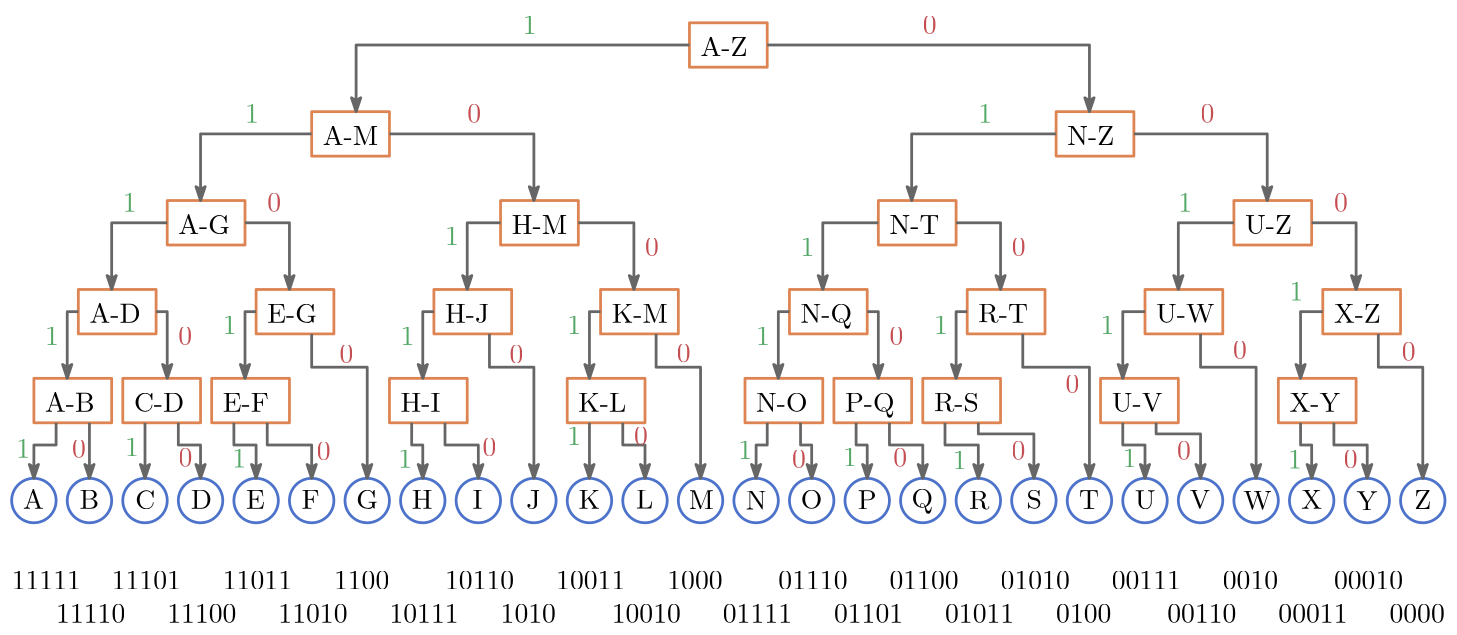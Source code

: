 <?xml version="1.0"?>
<!DOCTYPE ipe SYSTEM "ipe.dtd">
<ipe version="70218" creator="Ipe 7.2.24">
<info created="D:20210507163848" modified="D:20230901151204"/>
<ipestyle name="basic">
<symbol name="arrow/arc(spx)">
<path stroke="sym-stroke" fill="sym-stroke" pen="sym-pen">
0 0 m
-1 0.333 l
-1 -0.333 l
h
</path>
</symbol>
<symbol name="arrow/farc(spx)">
<path stroke="sym-stroke" fill="white" pen="sym-pen">
0 0 m
-1 0.333 l
-1 -0.333 l
h
</path>
</symbol>
<symbol name="arrow/ptarc(spx)">
<path stroke="sym-stroke" fill="sym-stroke" pen="sym-pen">
0 0 m
-1 0.333 l
-0.8 0 l
-1 -0.333 l
h
</path>
</symbol>
<symbol name="arrow/fptarc(spx)">
<path stroke="sym-stroke" fill="white" pen="sym-pen">
0 0 m
-1 0.333 l
-0.8 0 l
-1 -0.333 l
h
</path>
</symbol>
<symbol name="mark/circle(sx)" transformations="translations">
<path fill="sym-stroke">
0.6 0 0 0.6 0 0 e
0.4 0 0 0.4 0 0 e
</path>
</symbol>
<symbol name="mark/disk(sx)" transformations="translations">
<path fill="sym-stroke">
0.6 0 0 0.6 0 0 e
</path>
</symbol>
<symbol name="mark/fdisk(sfx)" transformations="translations">
<group>
<path fill="sym-fill">
0.5 0 0 0.5 0 0 e
</path>
<path fill="sym-stroke" fillrule="eofill">
0.6 0 0 0.6 0 0 e
0.4 0 0 0.4 0 0 e
</path>
</group>
</symbol>
<symbol name="mark/box(sx)" transformations="translations">
<path fill="sym-stroke" fillrule="eofill">
-0.6 -0.6 m
0.6 -0.6 l
0.6 0.6 l
-0.6 0.6 l
h
-0.4 -0.4 m
0.4 -0.4 l
0.4 0.4 l
-0.4 0.4 l
h
</path>
</symbol>
<symbol name="mark/square(sx)" transformations="translations">
<path fill="sym-stroke">
-0.6 -0.6 m
0.6 -0.6 l
0.6 0.6 l
-0.6 0.6 l
h
</path>
</symbol>
<symbol name="mark/fsquare(sfx)" transformations="translations">
<group>
<path fill="sym-fill">
-0.5 -0.5 m
0.5 -0.5 l
0.5 0.5 l
-0.5 0.5 l
h
</path>
<path fill="sym-stroke" fillrule="eofill">
-0.6 -0.6 m
0.6 -0.6 l
0.6 0.6 l
-0.6 0.6 l
h
-0.4 -0.4 m
0.4 -0.4 l
0.4 0.4 l
-0.4 0.4 l
h
</path>
</group>
</symbol>
<symbol name="mark/cross(sx)" transformations="translations">
<group>
<path fill="sym-stroke">
-0.43 -0.57 m
0.57 0.43 l
0.43 0.57 l
-0.57 -0.43 l
h
</path>
<path fill="sym-stroke">
-0.43 0.57 m
0.57 -0.43 l
0.43 -0.57 l
-0.57 0.43 l
h
</path>
</group>
</symbol>
<symbol name="arrow/fnormal(spx)">
<path stroke="sym-stroke" fill="white" pen="sym-pen">
0 0 m
-1 0.333 l
-1 -0.333 l
h
</path>
</symbol>
<symbol name="arrow/pointed(spx)">
<path stroke="sym-stroke" fill="sym-stroke" pen="sym-pen">
0 0 m
-1 0.333 l
-0.8 0 l
-1 -0.333 l
h
</path>
</symbol>
<symbol name="arrow/fpointed(spx)">
<path stroke="sym-stroke" fill="white" pen="sym-pen">
0 0 m
-1 0.333 l
-0.8 0 l
-1 -0.333 l
h
</path>
</symbol>
<symbol name="arrow/linear(spx)">
<path stroke="sym-stroke" pen="sym-pen">
-1 0.333 m
0 0 l
-1 -0.333 l
</path>
</symbol>
<symbol name="arrow/fdouble(spx)">
<path stroke="sym-stroke" fill="white" pen="sym-pen">
0 0 m
-1 0.333 l
-1 -0.333 l
h
-1 0 m
-2 0.333 l
-2 -0.333 l
h
</path>
</symbol>
<symbol name="arrow/double(spx)">
<path stroke="sym-stroke" fill="sym-stroke" pen="sym-pen">
0 0 m
-1 0.333 l
-1 -0.333 l
h
-1 0 m
-2 0.333 l
-2 -0.333 l
h
</path>
</symbol>
<anglesize name="22.5 deg" value="22.5"/>
<anglesize name="30 deg" value="30"/>
<anglesize name="45 deg" value="45"/>
<anglesize name="60 deg" value="60"/>
<anglesize name="90 deg" value="90"/>
<arrowsize name="large" value="10"/>
<arrowsize name="small" value="5"/>
<arrowsize name="tiny" value="3"/>
<color name="blue" value="0 0 1"/>
<color name="brown" value="0.647 0.165 0.165"/>
<color name="darkblue" value="0 0 0.545"/>
<color name="darkcyan" value="0 0.545 0.545"/>
<color name="darkgray" value="0.663"/>
<color name="darkgreen" value="0 0.392 0"/>
<color name="darkmagenta" value="0.545 0 0.545"/>
<color name="darkorange" value="1 0.549 0"/>
<color name="darkred" value="0.545 0 0"/>
<color name="gold" value="1 0.843 0"/>
<color name="gray" value="0.745"/>
<color name="green" value="0 1 0"/>
<color name="lightblue" value="0.678 0.847 0.902"/>
<color name="lightcyan" value="0.878 1 1"/>
<color name="lightgray" value="0.827"/>
<color name="lightgreen" value="0.565 0.933 0.565"/>
<color name="lightyellow" value="1 1 0.878"/>
<color name="navy" value="0 0 0.502"/>
<color name="orange" value="1 0.647 0"/>
<color name="pink" value="1 0.753 0.796"/>
<color name="purple" value="0.627 0.125 0.941"/>
<color name="red" value="1 0 0"/>
<color name="sbblue" value="0.298 0.447 0.79"/>
<color name="sbgreen" value="0.333 0.658 0.407"/>
<color name="sborange" value="0.866 0.517 0.321"/>
<color name="sbpurple" value="0.505 0.447 0.698"/>
<color name="sbred" value="0.768 0.305 0.321"/>
<color name="seagreen" value="0.18 0.545 0.341"/>
<color name="turquoise" value="0.251 0.878 0.816"/>
<color name="verydarkgray" value="0.4"/>
<color name="violet" value="0.933 0.51 0.933"/>
<color name="yellow" value="1 1 0"/>
<dashstyle name="dash dot dotted" value="[4 2 1 2 1 2] 0"/>
<dashstyle name="dash dotted" value="[4 2 1 2] 0"/>
<dashstyle name="dashed" value="[4] 0"/>
<dashstyle name="dotted" value="[1 3] 0"/>
<gridsize name="10 pts (~3.5 mm)" value="10"/>
<gridsize name="14 pts (~5 mm)" value="14"/>
<gridsize name="16 pts (~6 mm)" value="16"/>
<gridsize name="20 pts (~7 mm)" value="20"/>
<gridsize name="28 pts (~10 mm)" value="28"/>
<gridsize name="32 pts (~12 mm)" value="32"/>
<gridsize name="4 pts" value="4"/>
<gridsize name="56 pts (~20 mm)" value="56"/>
<gridsize name="8 pts (~3 mm)" value="8"/>
<opacity name="10%" value="0.1"/>
<opacity name="30%" value="0.3"/>
<opacity name="50%" value="0.5"/>
<opacity name="75%" value="0.75"/>
<pen name="fat" value="1.2"/>
<pen name="heavier" value="0.8"/>
<pen name="ultrafat" value="2"/>
<symbolsize name="large" value="5"/>
<symbolsize name="small" value="2"/>
<symbolsize name="tiny" value="1.1"/>
<textsize name="Huge" value="\Huge"/>
<textsize name="LARGE" value="\LARGE"/>
<textsize name="Large" value="\Large"/>
<textsize name="footnote" value="\footnotesize"/>
<textsize name="huge" value="\huge"/>
<textsize name="large" value="\large"/>
<textsize name="small" value="\small"/>
<textsize name="tiny" value="\tiny"/>
<textstyle name="center" begin="\begin{center}" end="\end{center}"/>
<textstyle name="item" begin="\begin{itemize}\item{}" end="\end{itemize}"/>
<textstyle name="itemize" begin="\begin{itemize}" end="\end{itemize}"/>
<tiling name="falling" angle="-60" step="4" width="1"/>
<tiling name="rising" angle="30" step="4" width="1"/>
</ipestyle>
<page>
<layer name="alpha"/>
<view layers="alpha" active="alpha"/>
<path layer="alpha" fill="white">
0 608 m
0 836 l
524 836 l
524 608 l
h
</path>
<text matrix="1 0 0 1 -56 -36" transformations="translations" pos="172 820" stroke="black" type="label" width="19.925" height="6.808" depth="0" valign="baseline">A-M</text>
<text matrix="1 0 0 1 212 -36" transformations="translations" pos="172 820" stroke="black" type="label" width="16.881" height="6.808" depth="0" valign="baseline">N-Z</text>
<text matrix="1 0 0 1 88 0" transformations="translations" pos="164 816" stroke="black" type="label" width="16.881" height="6.808" depth="0" valign="baseline">A-Z</text>
<text matrix="1 0 0 1 -108 -68" transformations="translations" pos="172 820" stroke="black" type="label" width="18.611" height="6.808" depth="0" valign="baseline">A-G</text>
<text matrix="1 0 0 1 12 -68" transformations="translations" pos="172 820" stroke="black" type="label" width="19.925" height="6.808" depth="0" valign="baseline">H-M</text>
<text matrix="1 0 0 1 148 -68" transformations="translations" pos="172 820" stroke="black" type="label" width="17.988" height="6.808" depth="0" valign="baseline">N-T</text>
<text matrix="1 0 0 1 276 -68" transformations="translations" pos="172 820" stroke="black" type="label" width="16.881" height="6.808" depth="0" valign="baseline">U-Z</text>
<text matrix="1 0 0 1 -140 -100" transformations="translations" pos="172 820" stroke="black" type="label" width="18.403" height="6.808" depth="0" valign="baseline">A-D</text>
<text matrix="1 0 0 1 -76 -100" transformations="translations" pos="172 820" stroke="black" type="label" width="17.919" height="6.808" depth="0" valign="baseline">E-G</text>
<text matrix="1 0 0 1 -156 -132" transformations="translations" pos="172 820" stroke="black" type="label" width="17.85" height="6.808" depth="0" valign="baseline">A-B</text>
<text matrix="1 0 0 1 -124 -132" transformations="translations" pos="172 820" stroke="black" type="label" width="18.126" height="6.808" depth="0" valign="baseline">C-D</text>
<text matrix="1 0 0 1 -92 -132" transformations="translations" pos="172 820" stroke="black" type="label" width="16.604" height="6.808" depth="0" valign="baseline">E-F</text>
<text matrix="1 0 0 1 -43.9639 -166.957" transformations="translations" pos="172 820" stroke="black" type="label" width="7.818" height="6.808" depth="0" valign="baseline">G</text>
<text matrix="1 0 0 1 -12 -100" transformations="translations" pos="172 820" stroke="black" type="label" width="15.913" height="6.808" depth="0" valign="baseline">H-J</text>
<text matrix="1 0 0 1 48 -100" transformations="translations" pos="172 820" stroke="black" type="label" width="20.202" height="6.808" depth="0" valign="baseline">K-M</text>
<text matrix="1 0 0 1 -28 -132" transformations="translations" pos="172 820" stroke="black" type="label" width="14.39" height="6.808" depth="0" valign="baseline">H-I</text>
<text matrix="1 0 0 1 17.2303 -167.026" transformations="translations" pos="172 820" stroke="black" type="label" width="5.12" height="6.808" depth="0" valign="baseline">J</text>
<text matrix="1 0 0 1 36 -132" transformations="translations" pos="172 820" stroke="black" type="label" width="17.296" height="6.808" depth="0" valign="baseline">K-L</text>
<text matrix="1 0 0 1 75.681 -167.168" transformations="translations" pos="172 820" stroke="black" type="label" width="9.132" height="6.808" depth="0" valign="baseline">M</text>
<text matrix="1 0 0 1 116 -100" transformations="translations" pos="172 820" stroke="black" type="label" width="18.542" height="6.815" depth="1.93" valign="baseline">N-Q</text>
<text matrix="1 0 0 1 180 -100" transformations="translations" pos="172 820" stroke="black" type="label" width="17.85" height="6.808" depth="0" valign="baseline">R-T</text>
<text matrix="1 0 0 1 100 -132" transformations="translations" pos="172 820" stroke="black" type="label" width="18.542" height="6.808" depth="0" valign="baseline">N-O</text>
<text matrix="1 0 0 1 132 -132" transformations="translations" pos="172 820" stroke="black" type="label" width="17.85" height="6.815" depth="1.93" valign="baseline">P-Q</text>
<text matrix="1 0 0 1 164 -132" transformations="translations" pos="172 820" stroke="black" type="label" width="16.189" height="6.808" depth="0" valign="baseline">R-S</text>
<text matrix="1 0 0 1 216.236 -167.024" transformations="translations" pos="172 820" stroke="black" type="label" width="7.195" height="6.808" depth="0" valign="baseline">T</text>
<text matrix="1 0 0 1 244 -100" transformations="translations" pos="172 820" stroke="black" type="label" width="21.032" height="6.808" depth="0" valign="baseline">U-W</text>
<text matrix="1 0 0 1 308 -100" transformations="translations" pos="172 820" stroke="black" type="label" width="16.881" height="6.808" depth="0" valign="baseline">X-Z</text>
<text matrix="1 0 0 1 228 -132" transformations="translations" pos="172 820" stroke="black" type="label" width="18.265" height="6.808" depth="0" valign="baseline">U-V</text>
<text matrix="1 0 0 1 275.362 -167.291" transformations="translations" pos="172 820" stroke="black" type="label" width="10.239" height="6.808" depth="0" valign="baseline">W</text>
<text matrix="1 0 0 1 292 -132" transformations="translations" pos="172 820" stroke="black" type="label" width="18.265" height="6.808" depth="0" valign="baseline">X-Y</text>
<text matrix="1 0 0 1 336.904 -167.023" transformations="translations" pos="172 820" stroke="black" type="label" width="6.088" height="6.808" depth="0" valign="baseline">Z</text>
<path stroke="sborange" pen="1">
112 796 m
112 780 l
140 780 l
140 796 l
h
</path>
<path matrix="1 0 0 1 -52 -32" stroke="sborange" pen="1">
112 796 m
112 780 l
140 780 l
140 796 l
h
</path>
<path matrix="1 0 0 1 -84 -64" stroke="sborange" pen="1">
112 796 m
112 780 l
140 780 l
140 796 l
h
</path>
<path matrix="1 0 0 1 -20 -64" stroke="sborange" pen="1">
112 796 m
112 780 l
140 780 l
140 796 l
h
</path>
<path matrix="1 0 0 1 44 -64" stroke="sborange" pen="1">
112 796 m
112 780 l
140 780 l
140 796 l
h
</path>
<path matrix="1 0 0 1 68 -32" stroke="sborange" pen="1">
112 796 m
112 780 l
140 780 l
140 796 l
h
</path>
<path matrix="1 0 0 1 104 -64" stroke="sborange" pen="1">
112 796 m
112 780 l
140 780 l
140 796 l
h
</path>
<path matrix="1 0 0 1 172 -64" stroke="sborange" pen="1">
112 796 m
112 780 l
140 780 l
140 796 l
h
</path>
<path matrix="1 0 0 1 204 -32" stroke="sborange" pen="1">
112 796 m
112 780 l
140 780 l
140 796 l
h
</path>
<path matrix="1 0 0 1 268 0" stroke="sborange" pen="1">
112 796 m
112 780 l
140 780 l
140 796 l
h
</path>
<path matrix="1 0 0 1 332 -32" stroke="sborange" pen="1">
112 796 m
112 780 l
140 780 l
140 796 l
h
</path>
<path matrix="1 0 0 1 364 -64" stroke="sborange" pen="1">
112 796 m
112 780 l
140 780 l
140 796 l
h
</path>
<path matrix="1 0 0 1 300 -64" stroke="sborange" pen="1">
112 796 m
112 780 l
140 780 l
140 796 l
h
</path>
<path matrix="1 0 0 1 236 -64" stroke="sborange" pen="1">
112 796 m
112 780 l
140 780 l
140 796 l
h
</path>
<path matrix="1 0 0 1 156 -96" stroke="sborange" pen="1">
112 796 m
112 780 l
140 780 l
140 796 l
h
</path>
<path matrix="1 0 0 1 188 -96" stroke="sborange" pen="1">
112 796 m
112 780 l
140 780 l
140 796 l
h
</path>
<path matrix="1 0 0 1 220 -96" stroke="sborange" pen="1">
112 796 m
112 780 l
140 780 l
140 796 l
h
</path>
<path matrix="1 0 0 1 284 -96" stroke="sborange" pen="1">
112 796 m
112 780 l
140 780 l
140 796 l
h
</path>
<path matrix="1 0 0 1 348 -96" stroke="sborange" pen="1">
112 796 m
112 780 l
140 780 l
140 796 l
h
</path>
<path matrix="1 0 0 1 92 -96" stroke="sborange" pen="1">
112 796 m
112 780 l
140 780 l
140 796 l
h
</path>
<path matrix="1 0 0 1 28 -96" stroke="sborange" pen="1">
112 796 m
112 780 l
140 780 l
140 796 l
h
</path>
<path matrix="1 0 0 1 -36 -96" stroke="sborange" pen="1">
112 796 m
112 780 l
140 780 l
140 796 l
h
</path>
<path matrix="1 0 0 1 -68 -96" stroke="sborange" pen="1">
112 796 m
112 780 l
140 780 l
140 796 l
h
</path>
<path matrix="1 0 0 1 -100 -96" stroke="sborange" pen="1">
112 796 m
112 780 l
140 780 l
140 796 l
h
</path>
<path matrix="1 0 0 1 136 32" stroke="sborange" pen="1">
112 796 m
112 780 l
140 780 l
140 796 l
h
</path>
<path stroke="verydarkgray" pen="1" arrow="ptarc/small">
248 820 m
128 820 l
128 796 l
</path>
<path stroke="verydarkgray" pen="1" arrow="ptarc/small">
276 820 m
392 820 l
392 796 l
</path>
<path stroke="verydarkgray" pen="1" arrow="ptarc/small">
140 788 m
192 788 l
192 764 l
</path>
<path stroke="verydarkgray" pen="1" arrow="ptarc/small">
112 788 m
72 788 l
72 764 l
</path>
<path stroke="verydarkgray" pen="1" arrow="ptarc/small">
88 756 m
104 756 l
104 732 l
</path>
<path stroke="verydarkgray" pen="1" arrow="ptarc/small">
60 756 m
40 756 l
40 732 l
</path>
<path stroke="verydarkgray" pen="1" arrow="ptarc/small">
180 756 m
168 756 l
168 732 l
</path>
<path stroke="verydarkgray" pen="1" arrow="ptarc/small">
380 788 m
328 788 l
328 764 l
</path>
<path stroke="verydarkgray" pen="1" arrow="ptarc/small">
408 788 m
456 788 l
456 764 l
</path>
<path stroke="verydarkgray" pen="1" arrow="ptarc/small">
344 756 m
360 756 l
360 732 l
</path>
<path stroke="verydarkgray" pen="1" arrow="ptarc/small">
316 756 m
296 756 l
296 732 l
</path>
<path stroke="verydarkgray" pen="1" arrow="ptarc/small">
444 756 m
424 756 l
424 732 l
</path>
<path stroke="verydarkgray" pen="1" arrow="ptarc/small">
472 756 m
488 756 l
488 732 l
</path>
<path stroke="verydarkgray" pen="1" arrow="ptarc/small">
412 724 m
404 724 l
404 700 l
</path>
<path stroke="verydarkgray" pen="1" arrow="ptarc/small">
476 724 m
468 724 l
468 700 l
</path>
<path stroke="verydarkgray" pen="1" arrow="ptarc/small">
348 724 m
344 724 l
344 700 l
</path>
<path stroke="verydarkgray" pen="1" arrow="ptarc/small">
312 724 m
316 724 l
316 700 l
</path>
<path stroke="verydarkgray" pen="1" arrow="ptarc/small">
284 724 m
280 724 l
280 700 l
</path>
<path stroke="verydarkgray" pen="1" arrow="ptarc/small">
156 724 m
152 724 l
152 700 l
</path>
<path stroke="verydarkgray" pen="1" arrow="ptarc/small">
208 756 m
228 756 l
228 732 l
</path>
<path stroke="verydarkgray" pen="1" arrow="ptarc/small">
216 724 m
212 724 l
212 700 l
</path>
<path stroke="verydarkgray" pen="1" arrow="ptarc/small">
92 724 m
88 724 l
88 700 l
</path>
<path stroke="verydarkgray" pen="1" arrow="ptarc/small">
56 724 m
60 724 l
60 700 l
</path>
<path stroke="verydarkgray" pen="1" arrow="ptarc/small">
28 724 m
24 724 l
24 700 l
</path>
<path matrix="1 0 0 1 8 -36" stroke="sbblue" pen="1">
8 0 0 8 244 692 e
</path>
<text matrix="1 0 0 1 -7.9639 -10.957" transformations="translations" pos="16 664" stroke="black" type="label" width="7.472" height="6.808" depth="0" valign="baseline">A</text>
<text matrix="1 0 0 1 12.4563 -10.957" transformations="translations" pos="16 664" stroke="black" type="label" width="7.057" height="6.808" depth="0" valign="baseline">B</text>
<text matrix="1 0 0 1 32.5029 -11.0971" transformations="translations" pos="16 664" stroke="black" type="label" width="7.195" height="6.808" depth="0" valign="baseline">C</text>
<text matrix="1 0 0 1 52.5029 -10.957" transformations="translations" pos="16 664" stroke="black" type="label" width="7.61" height="6.808" depth="0" valign="baseline">D</text>
<text matrix="1 0 0 1 72.3629 -10.957" transformations="translations" pos="16 664" stroke="black" type="label" width="6.78" height="6.808" depth="0" valign="baseline">E</text>
<text matrix="1 0 0 1 92.3629 -10.957" transformations="translations" pos="16 664" stroke="black" type="label" width="6.503" height="6.808" depth="0" valign="baseline">F</text>
<text matrix="1 0 0 1 132.036 -10.957" transformations="translations" pos="16 664" stroke="black" type="label" width="7.472" height="6.808" depth="0" valign="baseline">H</text>
<text matrix="1 0 0 1 153.857 -10.957" transformations="translations" pos="16 664" stroke="black" type="label" width="3.598" height="6.808" depth="0" valign="baseline">I</text>
<text matrix="1 0 0 1 192.036 -10.957" transformations="translations" pos="16 664" stroke="black" type="label" width="7.749" height="6.808" depth="0" valign="baseline">K</text>
<text matrix="1 0 0 1 212.739 -10.886" transformations="translations" pos="16 664" stroke="black" type="label" width="6.227" height="6.808" depth="0" valign="baseline">L</text>
<text matrix="1 0 0 1 252.247 -11.2339" transformations="translations" pos="16 664" stroke="black" type="label" width="7.472" height="6.808" depth="0" valign="baseline">N</text>
<text matrix="1 0 0 1 272.036 -10.957" transformations="translations" pos="16 664" stroke="black" type="label" width="7.749" height="6.808" depth="0" valign="baseline">O</text>
<text matrix="1 0 0 1 292.598 -11.1679" transformations="translations" pos="16 664" stroke="black" type="label" width="6.78" height="6.808" depth="0" valign="baseline">P</text>
<text matrix="1 0 0 1 311.961 -10.602" transformations="translations" pos="16 664" stroke="black" type="label" width="7.749" height="6.815" depth="1.93" valign="baseline">Q</text>
<text matrix="1 0 0 1 332.596 -11.2382" transformations="translations" pos="16 664" stroke="black" type="label" width="7.334" height="6.808" depth="0" valign="baseline">R</text>
<text matrix="1 0 0 1 353.369 -10.9505" transformations="translations" pos="16 664" stroke="black" type="label" width="5.535" height="6.808" depth="0" valign="baseline">S</text>
<text matrix="1 0 0 1 392.303 -11.0906" transformations="translations" pos="16 664" stroke="black" type="label" width="7.472" height="6.808" depth="0" valign="baseline">U</text>
<text matrix="1 0 0 1 412.036 -10.957" transformations="translations" pos="16 664" stroke="black" type="label" width="7.472" height="6.808" depth="0" valign="baseline">V</text>
<text matrix="1 0 0 1 452.236 -10.957" transformations="translations" pos="16 664" stroke="black" type="label" width="7.472" height="6.808" depth="0" valign="baseline">X</text>
<text matrix="1 0 0 1 472.101 -11.4904" transformations="translations" pos="16 664" stroke="black" type="label" width="7.472" height="6.808" depth="0" valign="baseline">Y</text>
<path matrix="1 0 0 1 -8 -12" stroke="sbblue" pen="1">
8 0 0 8 20 668 e
</path>
<path stroke="sbblue" pen="1">
8 0 0 8 32 656 e
</path>
<path stroke="sbblue" pen="1">
8 0 0 8 52 656 e
</path>
<path stroke="sbblue" pen="1">
8 0 0 8 72 656 e
</path>
<path stroke="sbblue" pen="1">
8 0 0 8 92 656 e
</path>
<path stroke="sbblue" pen="1">
8 0 0 8 112 656 e
</path>
<path matrix="1 0 0 1 20 0" stroke="sbblue" pen="1">
8 0 0 8 112 656 e
</path>
<path matrix="1 0 0 1 40 0" stroke="sbblue" pen="1">
8 0 0 8 112 656 e
</path>
<path matrix="1 0 0 1 60 0" stroke="sbblue" pen="1">
8 0 0 8 112 656 e
</path>
<path matrix="1 0 0 1 80 0" stroke="sbblue" pen="1">
8 0 0 8 112 656 e
</path>
<path matrix="1 0 0 1 100 0" stroke="sbblue" pen="1">
8 0 0 8 112 656 e
</path>
<path matrix="1 0 0 1 120 0" stroke="sbblue" pen="1">
8 0 0 8 112 656 e
</path>
<path matrix="1 0 0 1 28 -36" stroke="sbblue" pen="1">
8 0 0 8 244 692 e
</path>
<path matrix="1 0 0 1 48 -36" stroke="sbblue" pen="1">
8 0 0 8 244 692 e
</path>
<path matrix="1 0 0 1 68 -36" stroke="sbblue" pen="1">
8 0 0 8 244 692 e
</path>
<path matrix="1 0 0 1 88 -36" stroke="sbblue" pen="1">
8 0 0 8 244 692 e
</path>
<path matrix="1 0 0 1 108 -36" stroke="sbblue" pen="1">
8 0 0 8 244 692 e
</path>
<path matrix="1 0 0 1 128 -36" stroke="sbblue" pen="1">
8 0 0 8 244 692 e
</path>
<path matrix="1 0 0 1 148 -36" stroke="sbblue" pen="1">
8 0 0 8 244 692 e
</path>
<path matrix="1 0 0 1 168 -36" stroke="sbblue" pen="1">
8 0 0 8 244 692 e
</path>
<path matrix="1 0 0 1 188 -36" stroke="sbblue" pen="1">
8 0 0 8 244 692 e
</path>
<path matrix="1 0 0 1 208 -36" stroke="sbblue" pen="1">
8 0 0 8 244 692 e
</path>
<path matrix="1 0 0 1 228 -36" stroke="sbblue" pen="1">
8 0 0 8 244 692 e
</path>
<path matrix="1 0 0 1 248 -36" stroke="sbblue" pen="1">
8 0 0 8 244 692 e
</path>
<path matrix="1 0 0 1 268 -36" stroke="sbblue" pen="1">
8 0 0 8 244 692 e
</path>
<path stroke="verydarkgray" pen="1" arrow="ptarc/small">
112 716 m
112 704 l
132 704 l
132 664 l
</path>
<path stroke="verydarkgray" pen="1" arrow="ptarc/small">
20 684 m
20 676 l
12 676 l
12 664 l
</path>
<path stroke="verydarkgray" pen="1" arrow="ptarc/small">
32 684 m
32 664 l
</path>
<path stroke="verydarkgray" pen="1" arrow="ptarc/small">
52 684 m
52 664 l
</path>
<path stroke="verydarkgray" pen="1" arrow="ptarc/small">
64 684 m
64 676 l
72 676 l
72 664 l
</path>
<path stroke="verydarkgray" pen="1" arrow="ptarc/small">
84 684 m
84 676 l
92 676 l
92 664 l
</path>
<path stroke="verydarkgray" pen="1" arrow="ptarc/small">
96 684 m
96 676 l
112 676 l
112 664 l
</path>
<path stroke="verydarkgray" pen="1" arrow="ptarc/small">
148 684 m
148 676 l
152 676 l
152 664 l
</path>
<path stroke="verydarkgray" pen="1" arrow="ptarc/small">
160 684 m
160 676 l
172 676 l
172 664 l
</path>
<path stroke="verydarkgray" pen="1" arrow="ptarc/small">
176 716 m
176 704 l
192 704 l
192 664 l
</path>
<path stroke="verydarkgray" pen="1" arrow="ptarc/small">
212 684 m
212 664 l
</path>
<path stroke="verydarkgray" pen="1" arrow="ptarc/small">
224 684 m
224 676 l
232 676 l
232 664 l
</path>
<path stroke="verydarkgray" pen="1" arrow="ptarc/small">
236 716 m
236 704 l
252 704 l
252 664 l
</path>
<path stroke="verydarkgray" pen="1" arrow="ptarc/small">
276 684 m
276 676 l
272 676 l
272 664 l
</path>
<path stroke="verydarkgray" pen="1" arrow="ptarc/small">
288 684 m
288 676 l
292 676 l
292 664 l
</path>
<path stroke="verydarkgray" pen="1" arrow="ptarc/small">
308 684 m
308 676 l
312 676 l
312 664 l
</path>
<path stroke="verydarkgray" pen="1" arrow="ptarc/small">
320 684 m
320 676 l
332 676 l
332 664 l
</path>
<path stroke="verydarkgray" pen="1" arrow="ptarc/small">
340 684 m
340 676 l
352 676 l
352 664 l
</path>
<path stroke="verydarkgray" pen="1" arrow="ptarc/small">
352 684 m
352 680 l
372 680 l
372 664 l
</path>
<path stroke="verydarkgray" pen="1" arrow="ptarc/small">
368 716 m
368 704 l
392 704 l
392 664 l
</path>
<path stroke="verydarkgray" pen="1" arrow="ptarc/small">
404 684 m
404 676 l
412 676 l
412 664 l
</path>
<path stroke="verydarkgray" pen="1" arrow="ptarc/small">
416 684 m
416 680 l
432 680 l
432 664 l
</path>
<path stroke="verydarkgray" pen="1" arrow="ptarc/small">
432 716 m
432 704 l
452 704 l
452 664 l
</path>
<path stroke="verydarkgray" pen="1" arrow="ptarc/small">
468 684 m
468 676 l
472 676 l
472 664 l
</path>
<path stroke="verydarkgray" pen="1" arrow="ptarc/small">
480 684 m
480 676 l
492 676 l
492 664 l
</path>
<path stroke="verydarkgray" pen="1" arrow="ptarc/small">
496 716 m
496 704 l
512 704 l
512 664 l
</path>
<text matrix="1 0 0 1 8 -4" transformations="translations" pos="180 828" stroke="sbgreen" type="label" width="4.981" height="6.42" depth="0" valign="baseline">1</text>
<text matrix="1 0 0 1 -92 -36" transformations="translations" pos="180 828" stroke="sbgreen" type="label" width="4.981" height="6.42" depth="0" valign="baseline">1</text>
<text matrix="1 0 0 1 -136 -68" transformations="translations" pos="180 828" stroke="sbgreen" type="label" width="4.981" height="6.42" depth="0" valign="baseline">1</text>
<text matrix="1 0 0 1 -164 -116" transformations="translations" pos="180 828" stroke="sbgreen" type="label" width="4.981" height="6.42" depth="0" valign="baseline">1</text>
<text matrix="1 0 0 1 -174.37 -156.617" transformations="translations" pos="180 828" stroke="sbgreen" type="label" width="4.981" height="6.42" depth="0" valign="baseline">1</text>
<text matrix="1 0 0 1 -100 -112" transformations="translations" pos="180 828" stroke="sbgreen" type="label" width="4.981" height="6.42" depth="0" valign="baseline">1</text>
<text matrix="1 0 0 1 -154.321 -156.632" transformations="translations" pos="180 828" stroke="sbred" type="label" width="4.981" height="6.42" depth="0" valign="baseline">0</text>
<text matrix="1 0 0 1 -135.176 -156.015" transformations="translations" pos="180 828" stroke="sbgreen" type="label" width="4.981" height="6.42" depth="0" valign="baseline">1</text>
<text matrix="1 0 0 1 -96.5916 -160.117" transformations="translations" pos="180 828" stroke="sbgreen" type="label" width="4.981" height="6.42" depth="0" valign="baseline">1</text>
<text matrix="1 0 0 1 -36 -116" transformations="translations" pos="180 828" stroke="sbgreen" type="label" width="4.981" height="6.42" depth="0" valign="baseline">1</text>
<text matrix="1 0 0 1 -20 -80" transformations="translations" pos="180 828" stroke="sbgreen" type="label" width="4.981" height="6.42" depth="0" valign="baseline">1</text>
<text matrix="1 0 0 1 24 -112" transformations="translations" pos="180 828" stroke="sbgreen" type="label" width="4.981" height="6.42" depth="0" valign="baseline">1</text>
<text matrix="1 0 0 1 -36.8265 -160.234" transformations="translations" pos="180 828" stroke="sbgreen" type="label" width="4.981" height="6.42" depth="0" valign="baseline">1</text>
<text matrix="1 0 0 1 24 -152" transformations="translations" pos="180 828" stroke="sbgreen" type="label" width="4.981" height="6.42" depth="0" valign="baseline">1</text>
<text matrix="1 0 0 1 85.539 -157.045" transformations="translations" pos="180 828" stroke="sbgreen" type="label" width="4.981" height="6.42" depth="0" valign="baseline">1</text>
<text matrix="1 0 0 1 123.295 -159.619" transformations="translations" pos="180 828" stroke="sbgreen" type="label" width="4.981" height="6.42" depth="0" valign="baseline">1</text>
<text matrix="1 0 0 1 162.81 -160.751" transformations="translations" pos="180 828" stroke="sbgreen" type="label" width="4.981" height="6.42" depth="0" valign="baseline">1</text>
<text matrix="1 0 0 1 156 -112" transformations="translations" pos="180 828" stroke="sbgreen" type="label" width="4.981" height="6.42" depth="0" valign="baseline">1</text>
<text matrix="1 0 0 1 92 -116" transformations="translations" pos="180 828" stroke="sbgreen" type="label" width="4.981" height="6.42" depth="0" valign="baseline">1</text>
<text matrix="1 0 0 1 108 -84" transformations="translations" pos="180 828" stroke="sbgreen" type="label" width="4.981" height="6.42" depth="0" valign="baseline">1</text>
<text matrix="1 0 0 1 172 -36" transformations="translations" pos="180 828" stroke="sbgreen" type="label" width="4.981" height="6.42" depth="0" valign="baseline">1</text>
<text matrix="1 0 0 1 216 -112" transformations="translations" pos="180 828" stroke="sbgreen" type="label" width="4.981" height="6.42" depth="0" valign="baseline">1</text>
<text matrix="1 0 0 1 244 -68" transformations="translations" pos="180 828" stroke="sbgreen" type="label" width="4.981" height="6.42" depth="0" valign="baseline">1</text>
<text matrix="1 0 0 1 284 -100" transformations="translations" pos="180 828" stroke="sbgreen" type="label" width="4.981" height="6.42" depth="0" valign="baseline">1</text>
<text matrix="1 0 0 1 224 -160" transformations="translations" pos="180 828" stroke="sbgreen" type="label" width="4.981" height="6.42" depth="0" valign="baseline">1</text>
<text matrix="1 0 0 1 283.498 -160.469" transformations="translations" pos="180 828" stroke="sbgreen" type="label" width="4.981" height="6.42" depth="0" valign="baseline">1</text>
<text matrix="1 0 0 1 -12 -36" transformations="translations" pos="180 828" stroke="sbred" type="label" width="4.981" height="6.42" depth="0" valign="baseline">0</text>
<text matrix="1 0 0 1 -115.921 -159.824" transformations="translations" pos="180 828" stroke="sbred" type="label" width="4.981" height="6.42" depth="0" valign="baseline">0</text>
<text matrix="1 0 0 1 -66.1912 -157.446" transformations="translations" pos="180 828" stroke="sbred" type="label" width="4.981" height="6.42" depth="0" valign="baseline">0</text>
<text matrix="1 0 0 1 -6.53043 -156.089" transformations="translations" pos="180 828" stroke="sbred" type="label" width="4.981" height="6.42" depth="0" valign="baseline">0</text>
<text matrix="1 0 0 1 3.19155 -122.644" transformations="translations" pos="180 828" stroke="sbred" type="label" width="4.981" height="6.42" depth="0" valign="baseline">0</text>
<text matrix="1 0 0 1 48 -152" transformations="translations" pos="180 828" stroke="sbred" type="label" width="4.981" height="6.42" depth="0" valign="baseline">0</text>
<text matrix="1 0 0 1 63.3975 -122.232" transformations="translations" pos="180 828" stroke="sbred" type="label" width="4.981" height="6.42" depth="0" valign="baseline">0</text>
<text matrix="1 0 0 1 104.88 -160.236" transformations="translations" pos="180 828" stroke="sbred" type="label" width="4.981" height="6.42" depth="0" valign="baseline">0</text>
<text matrix="1 0 0 1 141.334 -159.824" transformations="translations" pos="180 828" stroke="sbred" type="label" width="4.981" height="6.42" depth="0" valign="baseline">0</text>
<text matrix="1 0 0 1 183.979 -157.266" transformations="translations" pos="180 828" stroke="sbred" type="label" width="4.981" height="6.42" depth="0" valign="baseline">0</text>
<text matrix="1 0 0 1 140 -116" transformations="translations" pos="180 828" stroke="sbred" type="label" width="4.981" height="6.42" depth="0" valign="baseline">0</text>
<text matrix="1 0 0 1 184 -84" transformations="translations" pos="180 828" stroke="sbred" type="label" width="4.981" height="6.42" depth="0" valign="baseline">0</text>
<text matrix="1 0 0 1 252 -36" transformations="translations" pos="180 828" stroke="sbred" type="label" width="4.981" height="6.42" depth="0" valign="baseline">0</text>
<text matrix="1 0 0 1 300 -68" transformations="translations" pos="180 828" stroke="sbred" type="label" width="4.981" height="6.42" depth="0" valign="baseline">0</text>
<text matrix="1 0 0 1 324.4 -121.635" transformations="translations" pos="180 828" stroke="sbred" type="label" width="4.981" height="6.42" depth="0" valign="baseline">0</text>
<text matrix="1 0 0 1 303.582 -160.378" transformations="translations" pos="180 828" stroke="sbred" type="label" width="4.981" height="6.42" depth="0" valign="baseline">0</text>
<text matrix="1 0 0 1 263.681 -121.076" transformations="translations" pos="180 828" stroke="sbred" type="label" width="4.981" height="6.42" depth="0" valign="baseline">0</text>
<text matrix="1 0 0 1 243.521 -157.279" transformations="translations" pos="180 828" stroke="sbred" type="label" width="4.981" height="6.42" depth="0" valign="baseline">0</text>
<text matrix="1 0 0 1 203.37 -133.244" transformations="translations" pos="180 828" stroke="sbred" type="label" width="4.981" height="6.42" depth="0" valign="baseline">0</text>
<text matrix="1 0 0 1 52 -84" transformations="translations" pos="180 828" stroke="sbred" type="label" width="4.981" height="6.42" depth="0" valign="baseline">0</text>
<text matrix="1 0 0 1 -57.9805 -122.471" transformations="translations" pos="180 828" stroke="sbred" type="label" width="4.981" height="6.42" depth="0" valign="baseline">0</text>
<text matrix="1 0 0 1 -84 -68" transformations="translations" pos="180 828" stroke="sbred" type="label" width="4.981" height="6.42" depth="0" valign="baseline">0</text>
<text matrix="1 0 0 1 -116 -116" transformations="translations" pos="180 828" stroke="sbred" type="label" width="4.981" height="6.42" depth="0" valign="baseline">0</text>
<text matrix="1 0 0 1 -4 0" transformations="translations" pos="8 624" stroke="black" type="label" width="24.907" height="6.42" depth="0" valign="baseline">11111</text>
<text matrix="1 0 0 1 -4 0" transformations="translations" pos="24 612" stroke="black" type="label" width="24.907" height="6.42" depth="0" valign="baseline">11110</text>
<text matrix="1 0 0 1 -4 -4" transformations="translations" pos="44 628" stroke="black" type="label" width="24.907" height="6.42" depth="0" valign="baseline">11101</text>
<text matrix="1 0 0 1 36 0" transformations="translations" pos="24 612" stroke="black" type="label" width="24.907" height="6.42" depth="0" valign="baseline">11100</text>
<text matrix="1 0 0 1 56 12" transformations="translations" pos="24 612" stroke="black" type="label" width="24.907" height="6.42" depth="0" valign="baseline">11011</text>
<text matrix="1 0 0 1 76 0" transformations="translations" pos="24 612" stroke="black" type="label" width="24.907" height="6.42" depth="0" valign="baseline">11010</text>
<text matrix="1 0 0 1 96 12" transformations="translations" pos="24 612" stroke="black" type="label" width="19.925" height="6.42" depth="0" valign="baseline">1100</text>
<text matrix="1 0 0 1 116 0" transformations="translations" pos="24 612" stroke="black" type="label" width="24.907" height="6.42" depth="0" valign="baseline">10111</text>
<text matrix="1 0 0 1 136 12" transformations="translations" pos="24 612" stroke="black" type="label" width="24.907" height="6.42" depth="0" valign="baseline">10110</text>
<text matrix="1 0 0 1 156 0" transformations="translations" pos="24 612" stroke="black" type="label" width="19.925" height="6.42" depth="0" valign="baseline">1010</text>
<text matrix="1 0 0 1 176 12" transformations="translations" pos="24 612" stroke="black" type="label" width="24.907" height="6.42" depth="0" valign="baseline">10011</text>
<text matrix="1 0 0 1 196 0" transformations="translations" pos="24 612" stroke="black" type="label" width="24.907" height="6.42" depth="0" valign="baseline">10010</text>
<text matrix="1 0 0 1 216 12" transformations="translations" pos="24 612" stroke="black" type="label" width="19.925" height="6.42" depth="0" valign="baseline">1000</text>
<text matrix="1 0 0 1 236 0" transformations="translations" pos="24 612" stroke="black" type="label" width="24.907" height="6.42" depth="0" valign="baseline">01111</text>
<text matrix="1 0 0 1 256 12" transformations="translations" pos="24 612" stroke="black" type="label" width="24.907" height="6.42" depth="0" valign="baseline">01110</text>
<text matrix="1 0 0 1 276 0" transformations="translations" pos="24 612" stroke="black" type="label" width="24.907" height="6.42" depth="0" valign="baseline">01101</text>
<text matrix="1 0 0 1 296 12" transformations="translations" pos="24 612" stroke="black" type="label" width="24.907" height="6.42" depth="0" valign="baseline">01100</text>
<text matrix="1 0 0 1 316 0" transformations="translations" pos="24 612" stroke="black" type="label" width="24.907" height="6.42" depth="0" valign="baseline">01011</text>
<text matrix="1 0 0 1 336 12" transformations="translations" pos="24 612" stroke="black" type="label" width="24.907" height="6.42" depth="0" valign="baseline">01010</text>
<text matrix="1 0 0 1 356 0" transformations="translations" pos="24 612" stroke="black" type="label" width="19.925" height="6.42" depth="0" valign="baseline">0100</text>
<text matrix="1 0 0 1 376 12" transformations="translations" pos="24 612" stroke="black" type="label" width="24.907" height="6.42" depth="0" valign="baseline">00111</text>
<text matrix="1 0 0 1 396 0" transformations="translations" pos="24 612" stroke="black" type="label" width="24.907" height="6.42" depth="0" valign="baseline">00110</text>
<text matrix="1 0 0 1 416 12" transformations="translations" pos="24 612" stroke="black" type="label" width="19.925" height="6.42" depth="0" valign="baseline">0010</text>
<text matrix="1 0 0 1 436 0" transformations="translations" pos="24 612" stroke="black" type="label" width="24.907" height="6.42" depth="0" valign="baseline">00011</text>
<text matrix="1 0 0 1 456 12" transformations="translations" pos="24 612" stroke="black" type="label" width="24.907" height="6.42" depth="0" valign="baseline">00010</text>
<text matrix="1 0 0 1 476 0" transformations="translations" pos="24 612" stroke="black" type="label" width="19.925" height="6.42" depth="0" valign="baseline">0000</text>
<text matrix="1 0 0 1 152 -4" transformations="translations" pos="180 828" stroke="sbred" type="label" width="4.981" height="6.42" depth="0" valign="baseline">0</text>
</page>
</ipe>
